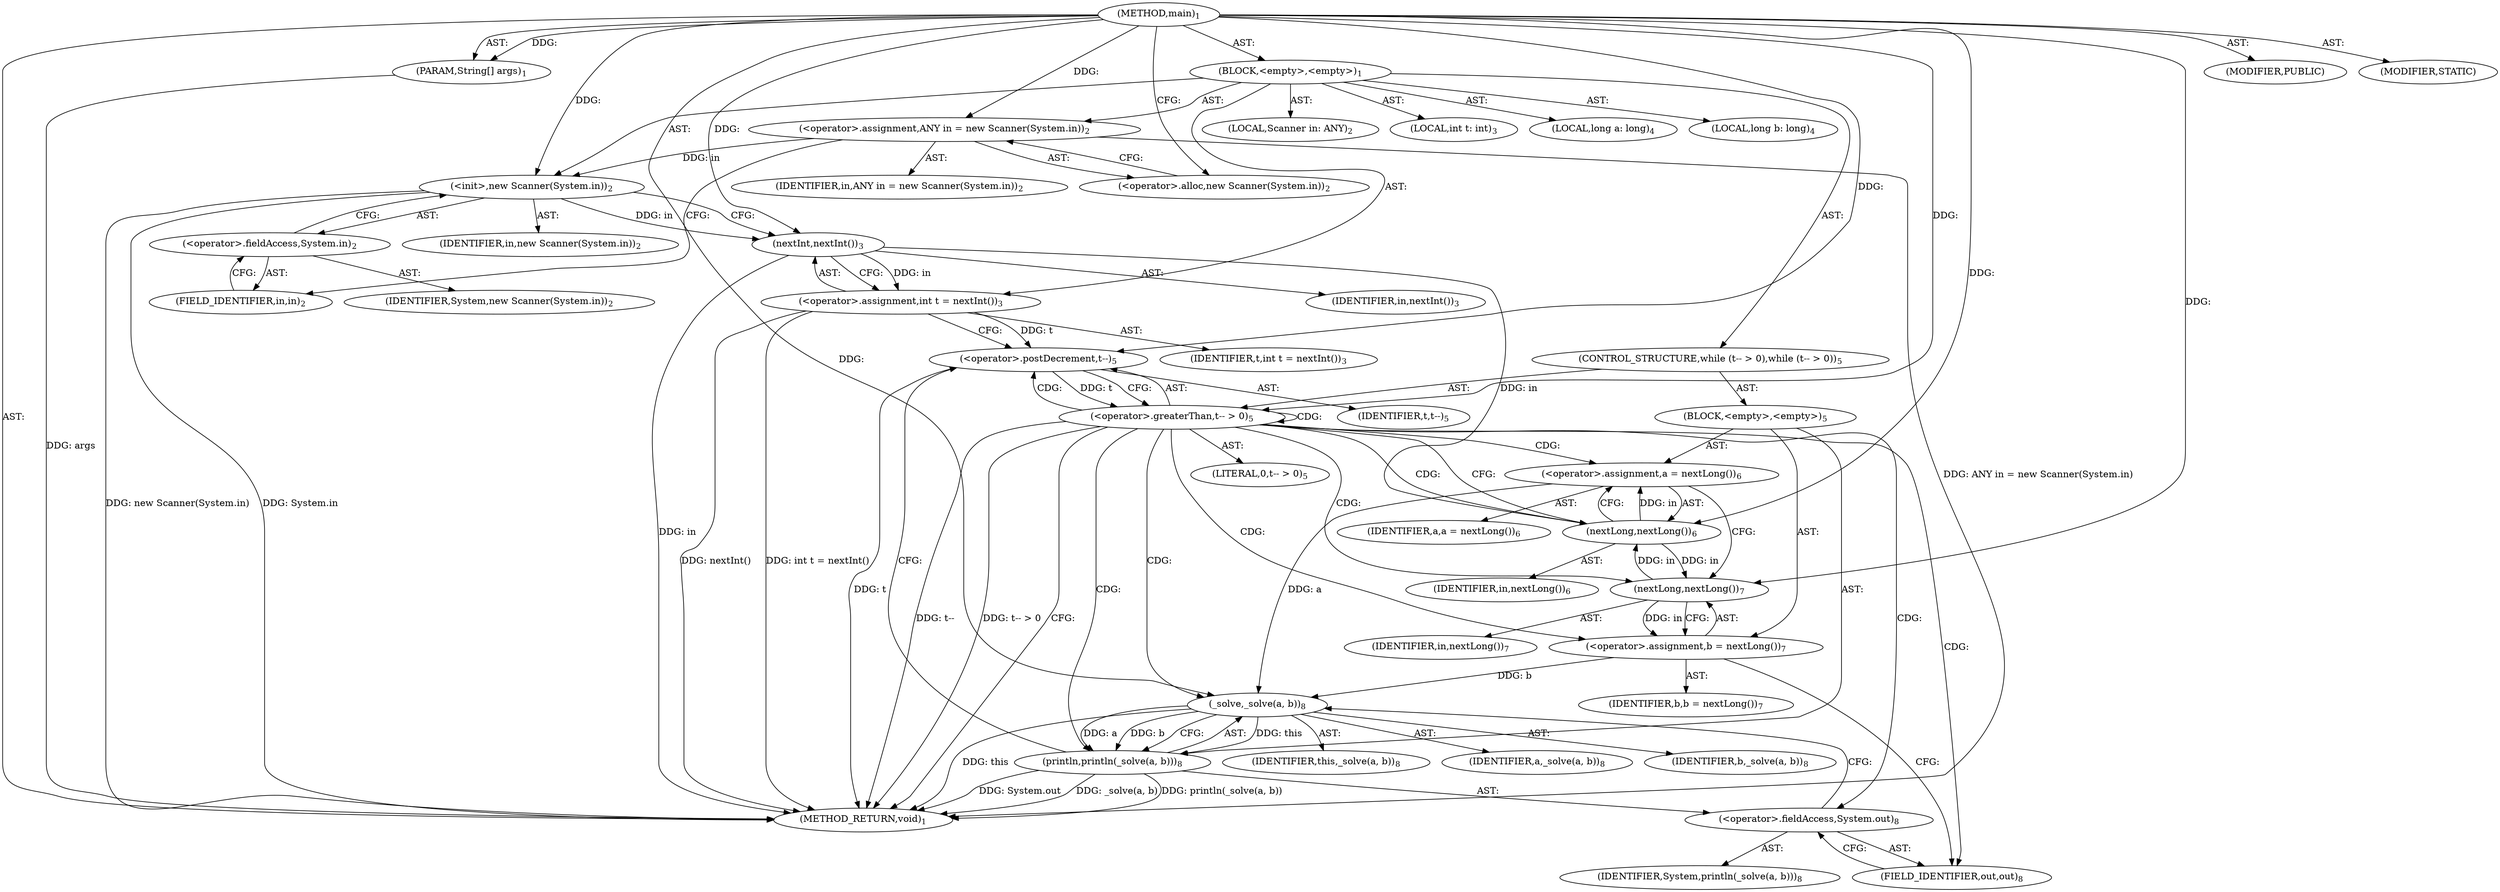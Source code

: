 digraph "main" {  
"19" [label = <(METHOD,main)<SUB>1</SUB>> ]
"20" [label = <(PARAM,String[] args)<SUB>1</SUB>> ]
"21" [label = <(BLOCK,&lt;empty&gt;,&lt;empty&gt;)<SUB>1</SUB>> ]
"4" [label = <(LOCAL,Scanner in: ANY)<SUB>2</SUB>> ]
"22" [label = <(&lt;operator&gt;.assignment,ANY in = new Scanner(System.in))<SUB>2</SUB>> ]
"23" [label = <(IDENTIFIER,in,ANY in = new Scanner(System.in))<SUB>2</SUB>> ]
"24" [label = <(&lt;operator&gt;.alloc,new Scanner(System.in))<SUB>2</SUB>> ]
"25" [label = <(&lt;init&gt;,new Scanner(System.in))<SUB>2</SUB>> ]
"3" [label = <(IDENTIFIER,in,new Scanner(System.in))<SUB>2</SUB>> ]
"26" [label = <(&lt;operator&gt;.fieldAccess,System.in)<SUB>2</SUB>> ]
"27" [label = <(IDENTIFIER,System,new Scanner(System.in))<SUB>2</SUB>> ]
"28" [label = <(FIELD_IDENTIFIER,in,in)<SUB>2</SUB>> ]
"29" [label = <(LOCAL,int t: int)<SUB>3</SUB>> ]
"30" [label = <(&lt;operator&gt;.assignment,int t = nextInt())<SUB>3</SUB>> ]
"31" [label = <(IDENTIFIER,t,int t = nextInt())<SUB>3</SUB>> ]
"32" [label = <(nextInt,nextInt())<SUB>3</SUB>> ]
"33" [label = <(IDENTIFIER,in,nextInt())<SUB>3</SUB>> ]
"34" [label = <(LOCAL,long a: long)<SUB>4</SUB>> ]
"35" [label = <(LOCAL,long b: long)<SUB>4</SUB>> ]
"36" [label = <(CONTROL_STRUCTURE,while (t-- &gt; 0),while (t-- &gt; 0))<SUB>5</SUB>> ]
"37" [label = <(&lt;operator&gt;.greaterThan,t-- &gt; 0)<SUB>5</SUB>> ]
"38" [label = <(&lt;operator&gt;.postDecrement,t--)<SUB>5</SUB>> ]
"39" [label = <(IDENTIFIER,t,t--)<SUB>5</SUB>> ]
"40" [label = <(LITERAL,0,t-- &gt; 0)<SUB>5</SUB>> ]
"41" [label = <(BLOCK,&lt;empty&gt;,&lt;empty&gt;)<SUB>5</SUB>> ]
"42" [label = <(&lt;operator&gt;.assignment,a = nextLong())<SUB>6</SUB>> ]
"43" [label = <(IDENTIFIER,a,a = nextLong())<SUB>6</SUB>> ]
"44" [label = <(nextLong,nextLong())<SUB>6</SUB>> ]
"45" [label = <(IDENTIFIER,in,nextLong())<SUB>6</SUB>> ]
"46" [label = <(&lt;operator&gt;.assignment,b = nextLong())<SUB>7</SUB>> ]
"47" [label = <(IDENTIFIER,b,b = nextLong())<SUB>7</SUB>> ]
"48" [label = <(nextLong,nextLong())<SUB>7</SUB>> ]
"49" [label = <(IDENTIFIER,in,nextLong())<SUB>7</SUB>> ]
"50" [label = <(println,println(_solve(a, b)))<SUB>8</SUB>> ]
"51" [label = <(&lt;operator&gt;.fieldAccess,System.out)<SUB>8</SUB>> ]
"52" [label = <(IDENTIFIER,System,println(_solve(a, b)))<SUB>8</SUB>> ]
"53" [label = <(FIELD_IDENTIFIER,out,out)<SUB>8</SUB>> ]
"54" [label = <(_solve,_solve(a, b))<SUB>8</SUB>> ]
"55" [label = <(IDENTIFIER,this,_solve(a, b))<SUB>8</SUB>> ]
"56" [label = <(IDENTIFIER,a,_solve(a, b))<SUB>8</SUB>> ]
"57" [label = <(IDENTIFIER,b,_solve(a, b))<SUB>8</SUB>> ]
"58" [label = <(MODIFIER,PUBLIC)> ]
"59" [label = <(MODIFIER,STATIC)> ]
"60" [label = <(METHOD_RETURN,void)<SUB>1</SUB>> ]
  "19" -> "20"  [ label = "AST: "] 
  "19" -> "21"  [ label = "AST: "] 
  "19" -> "58"  [ label = "AST: "] 
  "19" -> "59"  [ label = "AST: "] 
  "19" -> "60"  [ label = "AST: "] 
  "21" -> "4"  [ label = "AST: "] 
  "21" -> "22"  [ label = "AST: "] 
  "21" -> "25"  [ label = "AST: "] 
  "21" -> "29"  [ label = "AST: "] 
  "21" -> "30"  [ label = "AST: "] 
  "21" -> "34"  [ label = "AST: "] 
  "21" -> "35"  [ label = "AST: "] 
  "21" -> "36"  [ label = "AST: "] 
  "22" -> "23"  [ label = "AST: "] 
  "22" -> "24"  [ label = "AST: "] 
  "25" -> "3"  [ label = "AST: "] 
  "25" -> "26"  [ label = "AST: "] 
  "26" -> "27"  [ label = "AST: "] 
  "26" -> "28"  [ label = "AST: "] 
  "30" -> "31"  [ label = "AST: "] 
  "30" -> "32"  [ label = "AST: "] 
  "32" -> "33"  [ label = "AST: "] 
  "36" -> "37"  [ label = "AST: "] 
  "36" -> "41"  [ label = "AST: "] 
  "37" -> "38"  [ label = "AST: "] 
  "37" -> "40"  [ label = "AST: "] 
  "38" -> "39"  [ label = "AST: "] 
  "41" -> "42"  [ label = "AST: "] 
  "41" -> "46"  [ label = "AST: "] 
  "41" -> "50"  [ label = "AST: "] 
  "42" -> "43"  [ label = "AST: "] 
  "42" -> "44"  [ label = "AST: "] 
  "44" -> "45"  [ label = "AST: "] 
  "46" -> "47"  [ label = "AST: "] 
  "46" -> "48"  [ label = "AST: "] 
  "48" -> "49"  [ label = "AST: "] 
  "50" -> "51"  [ label = "AST: "] 
  "50" -> "54"  [ label = "AST: "] 
  "51" -> "52"  [ label = "AST: "] 
  "51" -> "53"  [ label = "AST: "] 
  "54" -> "55"  [ label = "AST: "] 
  "54" -> "56"  [ label = "AST: "] 
  "54" -> "57"  [ label = "AST: "] 
  "22" -> "28"  [ label = "CFG: "] 
  "25" -> "32"  [ label = "CFG: "] 
  "30" -> "38"  [ label = "CFG: "] 
  "24" -> "22"  [ label = "CFG: "] 
  "26" -> "25"  [ label = "CFG: "] 
  "32" -> "30"  [ label = "CFG: "] 
  "37" -> "60"  [ label = "CFG: "] 
  "37" -> "44"  [ label = "CFG: "] 
  "28" -> "26"  [ label = "CFG: "] 
  "38" -> "37"  [ label = "CFG: "] 
  "42" -> "48"  [ label = "CFG: "] 
  "46" -> "53"  [ label = "CFG: "] 
  "50" -> "38"  [ label = "CFG: "] 
  "44" -> "42"  [ label = "CFG: "] 
  "48" -> "46"  [ label = "CFG: "] 
  "51" -> "54"  [ label = "CFG: "] 
  "54" -> "50"  [ label = "CFG: "] 
  "53" -> "51"  [ label = "CFG: "] 
  "19" -> "24"  [ label = "CFG: "] 
  "20" -> "60"  [ label = "DDG: args"] 
  "22" -> "60"  [ label = "DDG: ANY in = new Scanner(System.in)"] 
  "25" -> "60"  [ label = "DDG: System.in"] 
  "25" -> "60"  [ label = "DDG: new Scanner(System.in)"] 
  "32" -> "60"  [ label = "DDG: in"] 
  "30" -> "60"  [ label = "DDG: nextInt()"] 
  "30" -> "60"  [ label = "DDG: int t = nextInt()"] 
  "38" -> "60"  [ label = "DDG: t"] 
  "37" -> "60"  [ label = "DDG: t--"] 
  "37" -> "60"  [ label = "DDG: t-- &gt; 0"] 
  "50" -> "60"  [ label = "DDG: System.out"] 
  "50" -> "60"  [ label = "DDG: _solve(a, b)"] 
  "50" -> "60"  [ label = "DDG: println(_solve(a, b))"] 
  "54" -> "60"  [ label = "DDG: this"] 
  "19" -> "20"  [ label = "DDG: "] 
  "19" -> "22"  [ label = "DDG: "] 
  "32" -> "30"  [ label = "DDG: in"] 
  "22" -> "25"  [ label = "DDG: in"] 
  "19" -> "25"  [ label = "DDG: "] 
  "25" -> "32"  [ label = "DDG: in"] 
  "19" -> "32"  [ label = "DDG: "] 
  "38" -> "37"  [ label = "DDG: t"] 
  "19" -> "37"  [ label = "DDG: "] 
  "44" -> "42"  [ label = "DDG: in"] 
  "48" -> "46"  [ label = "DDG: in"] 
  "30" -> "38"  [ label = "DDG: t"] 
  "19" -> "38"  [ label = "DDG: "] 
  "54" -> "50"  [ label = "DDG: this"] 
  "54" -> "50"  [ label = "DDG: a"] 
  "54" -> "50"  [ label = "DDG: b"] 
  "32" -> "44"  [ label = "DDG: in"] 
  "48" -> "44"  [ label = "DDG: in"] 
  "19" -> "44"  [ label = "DDG: "] 
  "44" -> "48"  [ label = "DDG: in"] 
  "19" -> "48"  [ label = "DDG: "] 
  "19" -> "54"  [ label = "DDG: "] 
  "42" -> "54"  [ label = "DDG: a"] 
  "46" -> "54"  [ label = "DDG: b"] 
  "37" -> "48"  [ label = "CDG: "] 
  "37" -> "50"  [ label = "CDG: "] 
  "37" -> "42"  [ label = "CDG: "] 
  "37" -> "51"  [ label = "CDG: "] 
  "37" -> "44"  [ label = "CDG: "] 
  "37" -> "37"  [ label = "CDG: "] 
  "37" -> "46"  [ label = "CDG: "] 
  "37" -> "53"  [ label = "CDG: "] 
  "37" -> "38"  [ label = "CDG: "] 
  "37" -> "54"  [ label = "CDG: "] 
}
